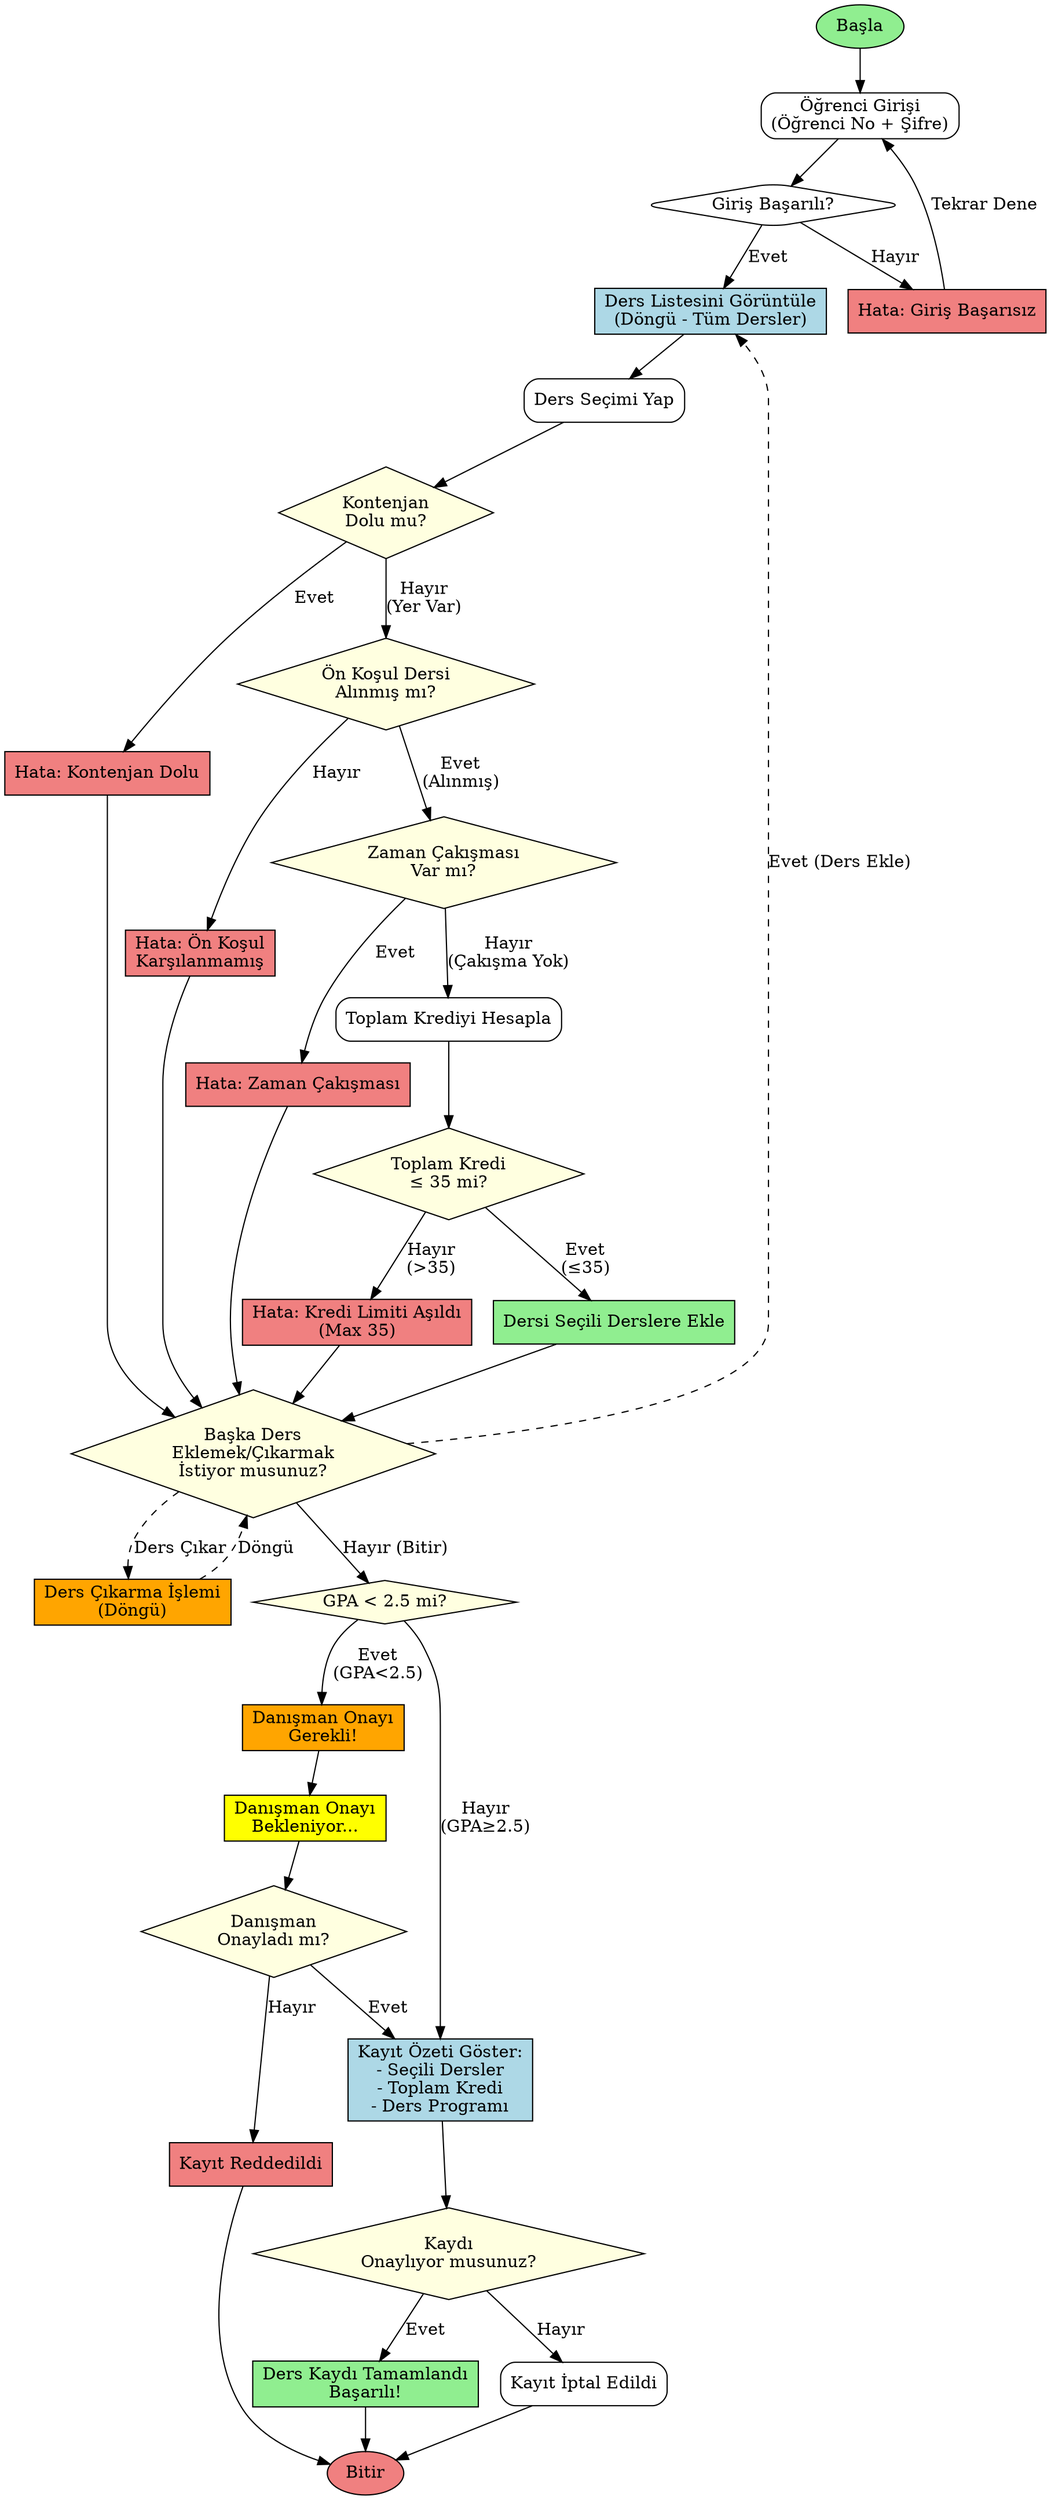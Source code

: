 digraph OgrenciDersKayitSistemi {
    rankdir=TB;
    node [shape=box, style=rounded];
    
    start [label="Başla", shape=ellipse, style=filled, fillcolor=lightgreen];
    giris [label="Öğrenci Girişi\n(Öğrenci No + Şifre)"];
    giris_kontrol [label="Giriş Başarılı?", shape=diamond];
    
    // Ders Listesi Döngüsü
    ders_listesi [label="Ders Listesini Görüntüle\n(Döngü - Tüm Dersler)", style=filled, fillcolor=lightblue];
    ders_sec [label="Ders Seçimi Yap"];
    
    // Kontenjan Kontrolü
    kontenjan_kontrol [label="Kontenjan\nDolu mu?", shape=diamond, style=filled, fillcolor=lightyellow];
    kontenjan_hata [label="Hata: Kontenjan Dolu", style=filled, fillcolor=lightcoral];
    
    // Ön Koşul Kontrolü
    onkosul_kontrol [label="Ön Koşul Dersi\nAlınmış mı?", shape=diamond, style=filled, fillcolor=lightyellow];
    onkosul_hata [label="Hata: Ön Koşul\nKarşılanmamış", style=filled, fillcolor=lightcoral];
    
    // Zaman Çakışması Kontrolü
    zaman_kontrol [label="Zaman Çakışması\nVar mı?", shape=diamond, style=filled, fillcolor=lightyellow];
    zaman_hata [label="Hata: Zaman Çakışması", style=filled, fillcolor=lightcoral];
    
    // Kredi Limiti Kontrolü
    kredi_hesapla [label="Toplam Krediyi Hesapla"];
    kredi_kontrol [label="Toplam Kredi\n≤ 35 mi?", shape=diamond, style=filled, fillcolor=lightyellow];
    kredi_hata [label="Hata: Kredi Limiti Aşıldı\n(Max 35)", style=filled, fillcolor=lightcoral];
    
    // Ders Ekleme
    ders_ekle [label="Dersi Seçili Derslere Ekle", style=filled, fillcolor=lightgreen];
    
    // Ders Ekleme/Çıkarma Döngüsü
    devam_sor [label="Başka Ders\nEklemek/Çıkarmak\nİstiyor musunuz?", shape=diamond, style=filled, fillcolor=lightyellow];
    ders_cikar [label="Ders Çıkarma İşlemi\n(Döngü)", style=filled, fillcolor=orange];
    
    // GPA Kontrolü ve Danışman Onayı
    gpa_kontrol [label="GPA < 2.5 mi?", shape=diamond, style=filled, fillcolor=lightyellow];
    danisman_onay [label="Danışman Onayı\nGerekli!", style=filled, fillcolor=orange];
    danisman_onay_bekle [label="Danışman Onayı\nBekleniyor...", style=filled, fillcolor=yellow];
    danisman_onayla [label="Danışman\nOnayladı mı?", shape=diamond, style=filled, fillcolor=lightyellow];
    onay_red [label="Kayıt Reddedildi", style=filled, fillcolor=lightcoral];
    
    // Kayıt Özeti
    kayit_ozet [label="Kayıt Özeti Göster:\n- Seçili Dersler\n- Toplam Kredi\n- Ders Programı", style=filled, fillcolor=lightblue];
    son_onay [label="Kaydı\nOnaylıyor musunuz?", shape=diamond, style=filled, fillcolor=lightyellow];
    kayit_tamamla [label="Ders Kaydı Tamamlandı\nBaşarılı!", style=filled, fillcolor=lightgreen];
    kayit_iptal [label="Kayıt İptal Edildi"];
    
    end [label="Bitir", shape=ellipse, style=filled, fillcolor=lightcoral];
    giris_hata [label="Hata: Giriş Başarısız", style=filled, fillcolor=lightcoral];
    
    // Ana Akış
    start -> giris;
    giris -> giris_kontrol;
    giris_kontrol -> ders_listesi [label="Evet"];
    giris_kontrol -> giris_hata [label="Hayır"];
    giris_hata -> giris [label="Tekrar Dene"];
    
    // Ders Seçimi ve Kontroller
    ders_listesi -> ders_sec;
    ders_sec -> kontenjan_kontrol;
    
    // Kontenjan Kontrolü
    kontenjan_kontrol -> onkosul_kontrol [label="Hayır\n(Yer Var)"];
    kontenjan_kontrol -> kontenjan_hata [label="Evet"];
    kontenjan_hata -> devam_sor;
    
    // Ön Koşul Kontrolü
    onkosul_kontrol -> zaman_kontrol [label="Evet\n(Alınmış)"];
    onkosul_kontrol -> onkosul_hata [label="Hayır"];
    onkosul_hata -> devam_sor;
    
    // Zaman Çakışması Kontrolü
    zaman_kontrol -> kredi_hesapla [label="Hayır\n(Çakışma Yok)"];
    zaman_kontrol -> zaman_hata [label="Evet"];
    zaman_hata -> devam_sor;
    
    // Kredi Limiti Kontrolü
    kredi_hesapla -> kredi_kontrol;
    kredi_kontrol -> ders_ekle [label="Evet\n(≤35)"];
    kredi_kontrol -> kredi_hata [label="Hayır\n(>35)"];
    kredi_hata -> devam_sor;
    
    // Ders Ekleme Sonrası
    ders_ekle -> devam_sor;
    
    // Döngü: Başka Ders İşlemi
    devam_sor -> ders_listesi [label="Evet (Ders Ekle)", style=dashed];
    devam_sor -> ders_cikar [label="Ders Çıkar", style=dashed];
    devam_sor -> gpa_kontrol [label="Hayır (Bitir)"];
    ders_cikar -> devam_sor [label="Döngü", style=dashed];
    
    // GPA ve Danışman Onayı Kontrolü
    gpa_kontrol -> danisman_onay [label="Evet\n(GPA<2.5)"];
    gpa_kontrol -> kayit_ozet [label="Hayır\n(GPA≥2.5)"];
    danisman_onay -> danisman_onay_bekle;
    danisman_onay_bekle -> danisman_onayla;
    danisman_onayla -> kayit_ozet [label="Evet"];
    danisman_onayla -> onay_red [label="Hayır"];
    onay_red -> end;
    
    // Kayıt Özeti ve Son Onay
    kayit_ozet -> son_onay;
    son_onay -> kayit_tamamla [label="Evet"];
    son_onay -> kayit_iptal [label="Hayır"];
    kayit_tamamla -> end;
    kayit_iptal -> end;
}
